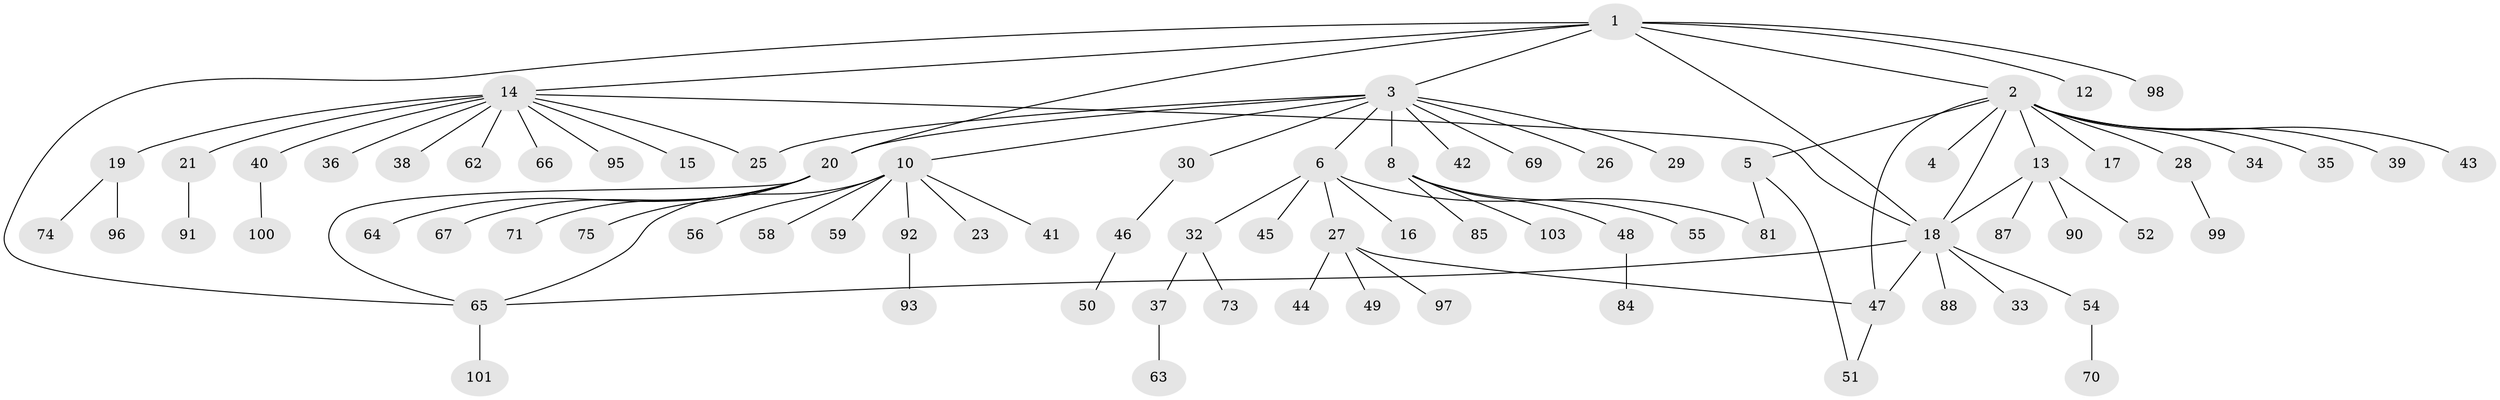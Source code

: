 // original degree distribution, {4: 0.05825242718446602, 11: 0.009708737864077669, 6: 0.04854368932038835, 1: 0.6019417475728155, 7: 0.009708737864077669, 5: 0.019417475728155338, 9: 0.009708737864077669, 3: 0.05825242718446602, 13: 0.009708737864077669, 10: 0.009708737864077669, 2: 0.1650485436893204}
// Generated by graph-tools (version 1.1) at 2025/41/03/06/25 10:41:52]
// undirected, 80 vertices, 91 edges
graph export_dot {
graph [start="1"]
  node [color=gray90,style=filled];
  1 [super="+9"];
  2 [super="+11"];
  3 [super="+7"];
  4;
  5 [super="+60"];
  6 [super="+57"];
  8 [super="+68"];
  10 [super="+24"];
  12;
  13 [super="+53"];
  14 [super="+76"];
  15;
  16;
  17;
  18 [super="+22"];
  19 [super="+77"];
  20 [super="+31"];
  21;
  23;
  25;
  26;
  27 [super="+78"];
  28;
  29;
  30;
  32 [super="+102"];
  33;
  34;
  35;
  36 [super="+94"];
  37;
  38;
  39;
  40 [super="+61"];
  41;
  42;
  43;
  44;
  45;
  46;
  47 [super="+86"];
  48 [super="+79"];
  49 [super="+72"];
  50 [super="+82"];
  51 [super="+80"];
  52;
  54;
  55;
  56;
  58;
  59;
  62;
  63;
  64 [super="+89"];
  65 [super="+83"];
  66;
  67;
  69;
  70;
  71;
  73;
  74;
  75;
  81;
  84;
  85;
  87;
  88;
  90;
  91;
  92;
  93;
  95;
  96;
  97;
  98;
  99;
  100;
  101;
  103;
  1 -- 2;
  1 -- 3;
  1 -- 12;
  1 -- 65;
  1 -- 98;
  1 -- 18;
  1 -- 20;
  1 -- 14;
  2 -- 4;
  2 -- 5;
  2 -- 13;
  2 -- 17;
  2 -- 18;
  2 -- 35;
  2 -- 39;
  2 -- 43;
  2 -- 34;
  2 -- 28;
  2 -- 47;
  3 -- 6;
  3 -- 10;
  3 -- 25;
  3 -- 30;
  3 -- 20;
  3 -- 69;
  3 -- 26;
  3 -- 8;
  3 -- 42;
  3 -- 29;
  5 -- 51;
  5 -- 81;
  6 -- 16;
  6 -- 27;
  6 -- 32;
  6 -- 45;
  6 -- 81;
  8 -- 48;
  8 -- 55;
  8 -- 103;
  8 -- 85;
  10 -- 23;
  10 -- 41;
  10 -- 56;
  10 -- 58;
  10 -- 59;
  10 -- 65;
  10 -- 92;
  13 -- 18;
  13 -- 52;
  13 -- 87;
  13 -- 90;
  14 -- 15;
  14 -- 18;
  14 -- 19;
  14 -- 21;
  14 -- 25;
  14 -- 36;
  14 -- 38;
  14 -- 40;
  14 -- 62;
  14 -- 66;
  14 -- 95;
  18 -- 33;
  18 -- 47;
  18 -- 54;
  18 -- 88;
  18 -- 65;
  19 -- 74;
  19 -- 96;
  20 -- 64;
  20 -- 67;
  20 -- 75;
  20 -- 71;
  20 -- 65;
  21 -- 91;
  27 -- 44;
  27 -- 49;
  27 -- 97;
  27 -- 47;
  28 -- 99;
  30 -- 46;
  32 -- 37;
  32 -- 73;
  37 -- 63;
  40 -- 100;
  46 -- 50;
  47 -- 51;
  48 -- 84;
  54 -- 70;
  65 -- 101;
  92 -- 93;
}
